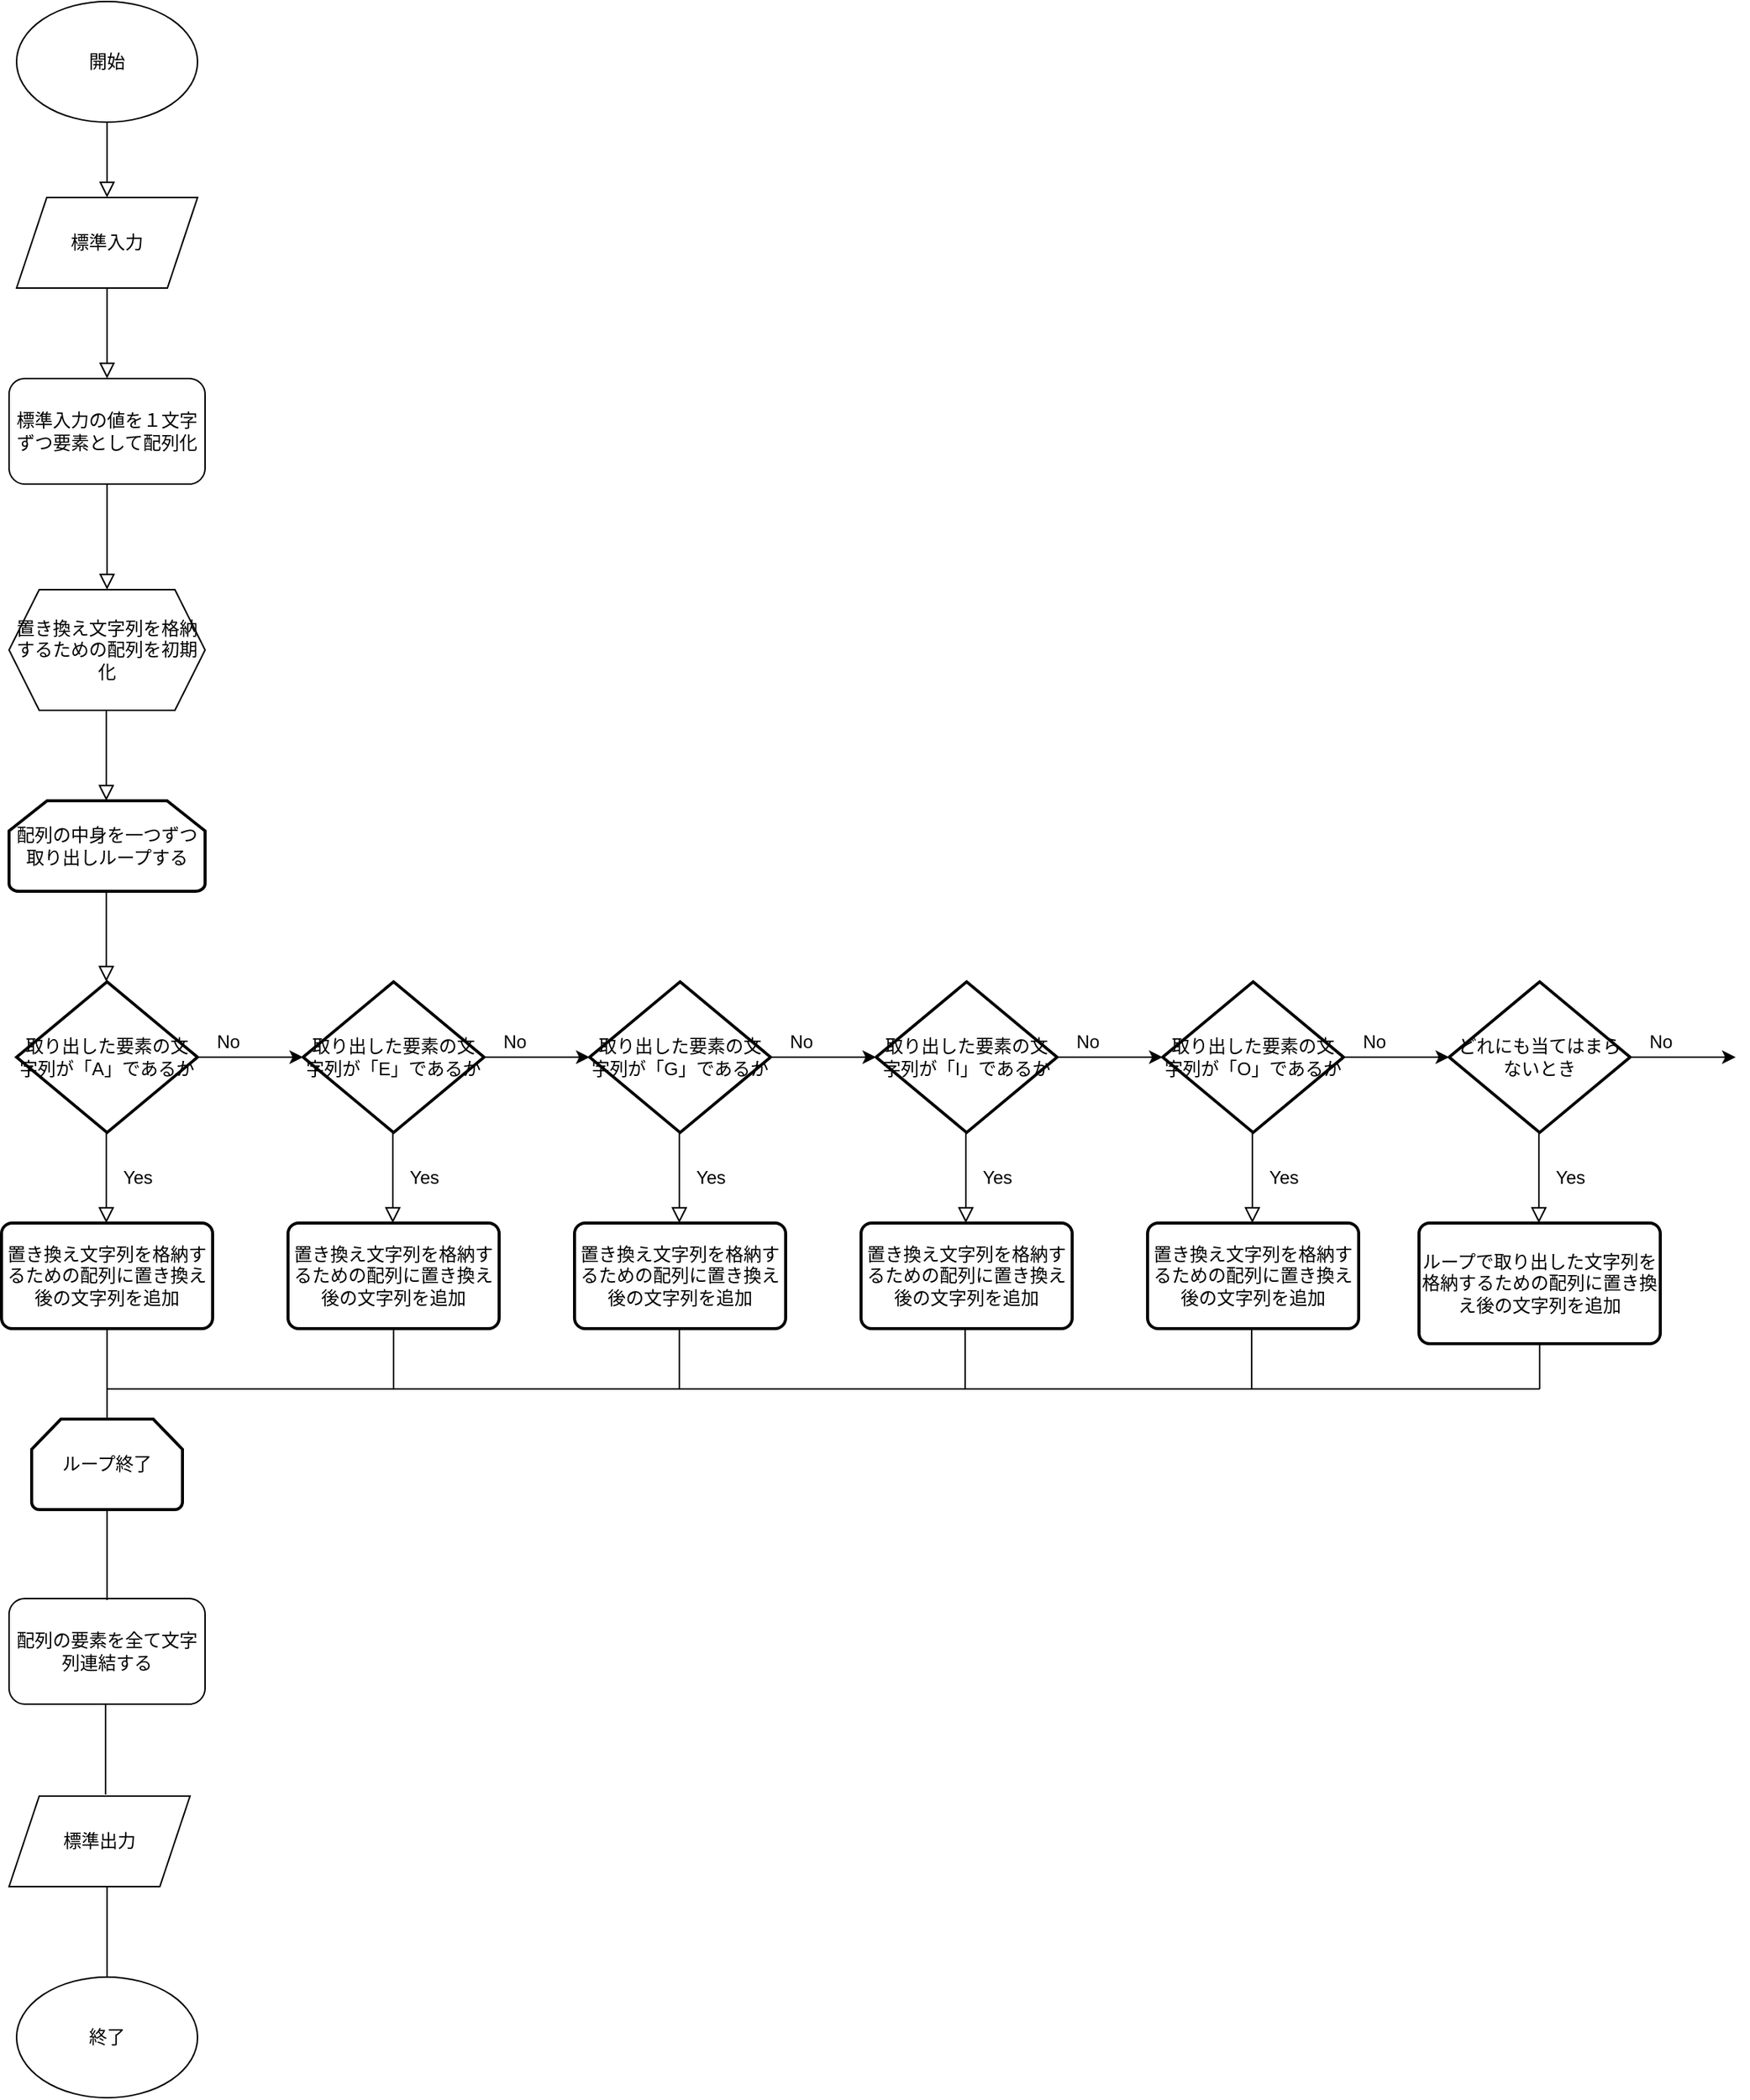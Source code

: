 <mxfile version="15.5.2" type="github">
  <diagram id="C5RBs43oDa-KdzZeNtuy" name="Page-1">
    <mxGraphModel dx="1426" dy="769" grid="1" gridSize="10" guides="1" tooltips="1" connect="1" arrows="1" fold="1" page="1" pageScale="1" pageWidth="827" pageHeight="1169" math="0" shadow="0">
      <root>
        <mxCell id="WIyWlLk6GJQsqaUBKTNV-0" />
        <mxCell id="WIyWlLk6GJQsqaUBKTNV-1" parent="WIyWlLk6GJQsqaUBKTNV-0" />
        <mxCell id="WIyWlLk6GJQsqaUBKTNV-2" value="" style="rounded=0;html=1;jettySize=auto;orthogonalLoop=1;fontSize=11;endArrow=block;endFill=0;endSize=8;strokeWidth=1;shadow=0;labelBackgroundColor=none;edgeStyle=orthogonalEdgeStyle;" parent="WIyWlLk6GJQsqaUBKTNV-1" edge="1">
          <mxGeometry relative="1" as="geometry">
            <mxPoint x="220" y="120" as="sourcePoint" />
            <mxPoint x="220" y="170" as="targetPoint" />
          </mxGeometry>
        </mxCell>
        <mxCell id="WIyWlLk6GJQsqaUBKTNV-4" value="" style="rounded=0;html=1;jettySize=auto;orthogonalLoop=1;fontSize=11;endArrow=block;endFill=0;endSize=8;strokeWidth=1;shadow=0;labelBackgroundColor=none;edgeStyle=orthogonalEdgeStyle;exitX=0.5;exitY=1;exitDx=0;exitDy=0;" parent="WIyWlLk6GJQsqaUBKTNV-1" source="WsvOxEXxFiNZ6iXjlZCP-1" edge="1">
          <mxGeometry y="20" relative="1" as="geometry">
            <mxPoint as="offset" />
            <mxPoint x="220" y="250" as="sourcePoint" />
            <mxPoint x="220" y="290" as="targetPoint" />
            <Array as="points" />
          </mxGeometry>
        </mxCell>
        <mxCell id="WIyWlLk6GJQsqaUBKTNV-7" value="標準入力の値を１文字ずつ要素として配列化" style="rounded=1;whiteSpace=wrap;html=1;fontSize=12;glass=0;strokeWidth=1;shadow=0;" parent="WIyWlLk6GJQsqaUBKTNV-1" vertex="1">
          <mxGeometry x="155" y="290" width="130" height="70" as="geometry" />
        </mxCell>
        <mxCell id="WIyWlLk6GJQsqaUBKTNV-8" value="" style="rounded=0;html=1;jettySize=auto;orthogonalLoop=1;fontSize=11;endArrow=block;endFill=0;endSize=8;strokeWidth=1;shadow=0;labelBackgroundColor=none;edgeStyle=orthogonalEdgeStyle;exitX=0.5;exitY=1;exitDx=0;exitDy=0;" parent="WIyWlLk6GJQsqaUBKTNV-1" source="WIyWlLk6GJQsqaUBKTNV-7" edge="1">
          <mxGeometry x="0.429" y="30" relative="1" as="geometry">
            <mxPoint as="offset" />
            <mxPoint x="220" y="370" as="sourcePoint" />
            <mxPoint x="220" y="430" as="targetPoint" />
          </mxGeometry>
        </mxCell>
        <mxCell id="WsvOxEXxFiNZ6iXjlZCP-0" value="開始" style="ellipse;whiteSpace=wrap;html=1;fontSize=12;" vertex="1" parent="WIyWlLk6GJQsqaUBKTNV-1">
          <mxGeometry x="160" y="40" width="120" height="80" as="geometry" />
        </mxCell>
        <mxCell id="WsvOxEXxFiNZ6iXjlZCP-1" value="標準入力" style="shape=parallelogram;perimeter=parallelogramPerimeter;whiteSpace=wrap;html=1;fixedSize=1;fontSize=12;" vertex="1" parent="WIyWlLk6GJQsqaUBKTNV-1">
          <mxGeometry x="160" y="170" width="120" height="60" as="geometry" />
        </mxCell>
        <mxCell id="WsvOxEXxFiNZ6iXjlZCP-2" value="置き換え文字列を格納するための配列を初期化" style="shape=hexagon;perimeter=hexagonPerimeter2;whiteSpace=wrap;html=1;fixedSize=1;fontSize=12;" vertex="1" parent="WIyWlLk6GJQsqaUBKTNV-1">
          <mxGeometry x="155" y="430" width="130" height="80" as="geometry" />
        </mxCell>
        <mxCell id="WsvOxEXxFiNZ6iXjlZCP-4" value="配列の中身を一つずつ取り出しループする" style="strokeWidth=2;html=1;shape=mxgraph.flowchart.loop_limit;whiteSpace=wrap;fontSize=12;" vertex="1" parent="WIyWlLk6GJQsqaUBKTNV-1">
          <mxGeometry x="155" y="570" width="130" height="60" as="geometry" />
        </mxCell>
        <mxCell id="WsvOxEXxFiNZ6iXjlZCP-5" value="" style="rounded=0;html=1;jettySize=auto;orthogonalLoop=1;fontSize=11;endArrow=block;endFill=0;endSize=8;strokeWidth=1;shadow=0;labelBackgroundColor=none;edgeStyle=orthogonalEdgeStyle;" edge="1" parent="WIyWlLk6GJQsqaUBKTNV-1">
          <mxGeometry x="0.429" y="30" relative="1" as="geometry">
            <mxPoint as="offset" />
            <mxPoint x="219.5" y="510" as="sourcePoint" />
            <mxPoint x="219.5" y="570" as="targetPoint" />
          </mxGeometry>
        </mxCell>
        <mxCell id="WsvOxEXxFiNZ6iXjlZCP-8" value="" style="rounded=0;html=1;jettySize=auto;orthogonalLoop=1;fontSize=11;endArrow=block;endFill=0;endSize=8;strokeWidth=1;shadow=0;labelBackgroundColor=none;edgeStyle=orthogonalEdgeStyle;" edge="1" parent="WIyWlLk6GJQsqaUBKTNV-1">
          <mxGeometry x="0.429" y="30" relative="1" as="geometry">
            <mxPoint as="offset" />
            <mxPoint x="219.5" y="630" as="sourcePoint" />
            <mxPoint x="219.5" y="690" as="targetPoint" />
          </mxGeometry>
        </mxCell>
        <mxCell id="WsvOxEXxFiNZ6iXjlZCP-9" value="取り出した要素の文字列が「A」であるか" style="strokeWidth=2;html=1;shape=mxgraph.flowchart.decision;whiteSpace=wrap;fontSize=12;" vertex="1" parent="WIyWlLk6GJQsqaUBKTNV-1">
          <mxGeometry x="160" y="690" width="120" height="100" as="geometry" />
        </mxCell>
        <mxCell id="WsvOxEXxFiNZ6iXjlZCP-10" value="" style="endArrow=none;html=1;rounded=0;fontSize=12;" edge="1" parent="WIyWlLk6GJQsqaUBKTNV-1">
          <mxGeometry width="50" height="50" relative="1" as="geometry">
            <mxPoint x="220" y="980" as="sourcePoint" />
            <mxPoint x="220" y="920" as="targetPoint" />
            <Array as="points">
              <mxPoint x="220" y="930" />
            </Array>
          </mxGeometry>
        </mxCell>
        <mxCell id="WsvOxEXxFiNZ6iXjlZCP-11" value="ループ終了" style="strokeWidth=2;html=1;shape=mxgraph.flowchart.loop_limit;whiteSpace=wrap;fontSize=12;" vertex="1" parent="WIyWlLk6GJQsqaUBKTNV-1">
          <mxGeometry x="170" y="980" width="100" height="60" as="geometry" />
        </mxCell>
        <mxCell id="WsvOxEXxFiNZ6iXjlZCP-12" value="" style="rounded=0;html=1;jettySize=auto;orthogonalLoop=1;fontSize=11;endArrow=block;endFill=0;endSize=8;strokeWidth=1;shadow=0;labelBackgroundColor=none;edgeStyle=orthogonalEdgeStyle;" edge="1" parent="WIyWlLk6GJQsqaUBKTNV-1">
          <mxGeometry x="0.429" y="30" relative="1" as="geometry">
            <mxPoint as="offset" />
            <mxPoint x="219.5" y="790" as="sourcePoint" />
            <mxPoint x="219.5" y="850" as="targetPoint" />
          </mxGeometry>
        </mxCell>
        <mxCell id="WsvOxEXxFiNZ6iXjlZCP-13" value="置き換え文字列を格納するための配列に置き換え後の文字列を追加" style="rounded=1;whiteSpace=wrap;html=1;absoluteArcSize=1;arcSize=14;strokeWidth=2;fontSize=12;" vertex="1" parent="WIyWlLk6GJQsqaUBKTNV-1">
          <mxGeometry x="150" y="850" width="140" height="70" as="geometry" />
        </mxCell>
        <mxCell id="WsvOxEXxFiNZ6iXjlZCP-14" value="Yes" style="text;html=1;align=center;verticalAlign=middle;resizable=0;points=[];autosize=1;strokeColor=none;fillColor=none;fontSize=12;" vertex="1" parent="WIyWlLk6GJQsqaUBKTNV-1">
          <mxGeometry x="220" y="810" width="40" height="20" as="geometry" />
        </mxCell>
        <mxCell id="WsvOxEXxFiNZ6iXjlZCP-16" value="" style="endArrow=classic;html=1;rounded=0;fontSize=12;" edge="1" parent="WIyWlLk6GJQsqaUBKTNV-1">
          <mxGeometry width="50" height="50" relative="1" as="geometry">
            <mxPoint x="280" y="740" as="sourcePoint" />
            <mxPoint x="350" y="740" as="targetPoint" />
          </mxGeometry>
        </mxCell>
        <mxCell id="WsvOxEXxFiNZ6iXjlZCP-17" value="No" style="text;html=1;align=center;verticalAlign=middle;resizable=0;points=[];autosize=1;strokeColor=none;fillColor=none;fontSize=12;" vertex="1" parent="WIyWlLk6GJQsqaUBKTNV-1">
          <mxGeometry x="285" y="720" width="30" height="20" as="geometry" />
        </mxCell>
        <mxCell id="WsvOxEXxFiNZ6iXjlZCP-18" value="取り出した要素の文字列が「E」であるか" style="strokeWidth=2;html=1;shape=mxgraph.flowchart.decision;whiteSpace=wrap;fontSize=12;" vertex="1" parent="WIyWlLk6GJQsqaUBKTNV-1">
          <mxGeometry x="350" y="690" width="120" height="100" as="geometry" />
        </mxCell>
        <mxCell id="WsvOxEXxFiNZ6iXjlZCP-19" value="" style="rounded=0;html=1;jettySize=auto;orthogonalLoop=1;fontSize=11;endArrow=block;endFill=0;endSize=8;strokeWidth=1;shadow=0;labelBackgroundColor=none;edgeStyle=orthogonalEdgeStyle;" edge="1" parent="WIyWlLk6GJQsqaUBKTNV-1">
          <mxGeometry x="0.429" y="30" relative="1" as="geometry">
            <mxPoint as="offset" />
            <mxPoint x="409.5" y="790" as="sourcePoint" />
            <mxPoint x="409.5" y="850" as="targetPoint" />
          </mxGeometry>
        </mxCell>
        <mxCell id="WsvOxEXxFiNZ6iXjlZCP-20" value="置き換え文字列を格納するための配列に置き換え後の文字列を追加" style="rounded=1;whiteSpace=wrap;html=1;absoluteArcSize=1;arcSize=14;strokeWidth=2;fontSize=12;" vertex="1" parent="WIyWlLk6GJQsqaUBKTNV-1">
          <mxGeometry x="340" y="850" width="140" height="70" as="geometry" />
        </mxCell>
        <mxCell id="WsvOxEXxFiNZ6iXjlZCP-21" value="Yes" style="text;html=1;align=center;verticalAlign=middle;resizable=0;points=[];autosize=1;strokeColor=none;fillColor=none;fontSize=12;" vertex="1" parent="WIyWlLk6GJQsqaUBKTNV-1">
          <mxGeometry x="410" y="810" width="40" height="20" as="geometry" />
        </mxCell>
        <mxCell id="WsvOxEXxFiNZ6iXjlZCP-22" value="" style="endArrow=classic;html=1;rounded=0;fontSize=12;" edge="1" parent="WIyWlLk6GJQsqaUBKTNV-1">
          <mxGeometry width="50" height="50" relative="1" as="geometry">
            <mxPoint x="470" y="740" as="sourcePoint" />
            <mxPoint x="540" y="740" as="targetPoint" />
          </mxGeometry>
        </mxCell>
        <mxCell id="WsvOxEXxFiNZ6iXjlZCP-23" value="No" style="text;html=1;align=center;verticalAlign=middle;resizable=0;points=[];autosize=1;strokeColor=none;fillColor=none;fontSize=12;" vertex="1" parent="WIyWlLk6GJQsqaUBKTNV-1">
          <mxGeometry x="475" y="720" width="30" height="20" as="geometry" />
        </mxCell>
        <mxCell id="WsvOxEXxFiNZ6iXjlZCP-24" value="取り出した要素の文字列が「G」であるか" style="strokeWidth=2;html=1;shape=mxgraph.flowchart.decision;whiteSpace=wrap;fontSize=12;" vertex="1" parent="WIyWlLk6GJQsqaUBKTNV-1">
          <mxGeometry x="540" y="690" width="120" height="100" as="geometry" />
        </mxCell>
        <mxCell id="WsvOxEXxFiNZ6iXjlZCP-25" value="" style="rounded=0;html=1;jettySize=auto;orthogonalLoop=1;fontSize=11;endArrow=block;endFill=0;endSize=8;strokeWidth=1;shadow=0;labelBackgroundColor=none;edgeStyle=orthogonalEdgeStyle;" edge="1" parent="WIyWlLk6GJQsqaUBKTNV-1">
          <mxGeometry x="0.429" y="30" relative="1" as="geometry">
            <mxPoint as="offset" />
            <mxPoint x="599.5" y="790" as="sourcePoint" />
            <mxPoint x="599.5" y="850" as="targetPoint" />
          </mxGeometry>
        </mxCell>
        <mxCell id="WsvOxEXxFiNZ6iXjlZCP-26" value="置き換え文字列を格納するための配列に置き換え後の文字列を追加" style="rounded=1;whiteSpace=wrap;html=1;absoluteArcSize=1;arcSize=14;strokeWidth=2;fontSize=12;" vertex="1" parent="WIyWlLk6GJQsqaUBKTNV-1">
          <mxGeometry x="530" y="850" width="140" height="70" as="geometry" />
        </mxCell>
        <mxCell id="WsvOxEXxFiNZ6iXjlZCP-27" value="Yes" style="text;html=1;align=center;verticalAlign=middle;resizable=0;points=[];autosize=1;strokeColor=none;fillColor=none;fontSize=12;" vertex="1" parent="WIyWlLk6GJQsqaUBKTNV-1">
          <mxGeometry x="600" y="810" width="40" height="20" as="geometry" />
        </mxCell>
        <mxCell id="WsvOxEXxFiNZ6iXjlZCP-28" value="" style="endArrow=classic;html=1;rounded=0;fontSize=12;" edge="1" parent="WIyWlLk6GJQsqaUBKTNV-1">
          <mxGeometry width="50" height="50" relative="1" as="geometry">
            <mxPoint x="660" y="740" as="sourcePoint" />
            <mxPoint x="730" y="740" as="targetPoint" />
          </mxGeometry>
        </mxCell>
        <mxCell id="WsvOxEXxFiNZ6iXjlZCP-29" value="No" style="text;html=1;align=center;verticalAlign=middle;resizable=0;points=[];autosize=1;strokeColor=none;fillColor=none;fontSize=12;" vertex="1" parent="WIyWlLk6GJQsqaUBKTNV-1">
          <mxGeometry x="665" y="720" width="30" height="20" as="geometry" />
        </mxCell>
        <mxCell id="WsvOxEXxFiNZ6iXjlZCP-30" value="取り出した要素の文字列が「I」であるか" style="strokeWidth=2;html=1;shape=mxgraph.flowchart.decision;whiteSpace=wrap;fontSize=12;" vertex="1" parent="WIyWlLk6GJQsqaUBKTNV-1">
          <mxGeometry x="730" y="690" width="120" height="100" as="geometry" />
        </mxCell>
        <mxCell id="WsvOxEXxFiNZ6iXjlZCP-31" value="" style="rounded=0;html=1;jettySize=auto;orthogonalLoop=1;fontSize=11;endArrow=block;endFill=0;endSize=8;strokeWidth=1;shadow=0;labelBackgroundColor=none;edgeStyle=orthogonalEdgeStyle;" edge="1" parent="WIyWlLk6GJQsqaUBKTNV-1">
          <mxGeometry x="0.429" y="30" relative="1" as="geometry">
            <mxPoint as="offset" />
            <mxPoint x="789.5" y="790" as="sourcePoint" />
            <mxPoint x="789.5" y="850" as="targetPoint" />
          </mxGeometry>
        </mxCell>
        <mxCell id="WsvOxEXxFiNZ6iXjlZCP-32" value="置き換え文字列を格納するための配列に置き換え後の文字列を追加" style="rounded=1;whiteSpace=wrap;html=1;absoluteArcSize=1;arcSize=14;strokeWidth=2;fontSize=12;" vertex="1" parent="WIyWlLk6GJQsqaUBKTNV-1">
          <mxGeometry x="720" y="850" width="140" height="70" as="geometry" />
        </mxCell>
        <mxCell id="WsvOxEXxFiNZ6iXjlZCP-33" value="Yes" style="text;html=1;align=center;verticalAlign=middle;resizable=0;points=[];autosize=1;strokeColor=none;fillColor=none;fontSize=12;" vertex="1" parent="WIyWlLk6GJQsqaUBKTNV-1">
          <mxGeometry x="790" y="810" width="40" height="20" as="geometry" />
        </mxCell>
        <mxCell id="WsvOxEXxFiNZ6iXjlZCP-34" value="" style="endArrow=classic;html=1;rounded=0;fontSize=12;" edge="1" parent="WIyWlLk6GJQsqaUBKTNV-1">
          <mxGeometry width="50" height="50" relative="1" as="geometry">
            <mxPoint x="850" y="740" as="sourcePoint" />
            <mxPoint x="920" y="740" as="targetPoint" />
          </mxGeometry>
        </mxCell>
        <mxCell id="WsvOxEXxFiNZ6iXjlZCP-35" value="No" style="text;html=1;align=center;verticalAlign=middle;resizable=0;points=[];autosize=1;strokeColor=none;fillColor=none;fontSize=12;" vertex="1" parent="WIyWlLk6GJQsqaUBKTNV-1">
          <mxGeometry x="855" y="720" width="30" height="20" as="geometry" />
        </mxCell>
        <mxCell id="WsvOxEXxFiNZ6iXjlZCP-36" value="取り出した要素の文字列が「O」であるか" style="strokeWidth=2;html=1;shape=mxgraph.flowchart.decision;whiteSpace=wrap;fontSize=12;" vertex="1" parent="WIyWlLk6GJQsqaUBKTNV-1">
          <mxGeometry x="920" y="690" width="120" height="100" as="geometry" />
        </mxCell>
        <mxCell id="WsvOxEXxFiNZ6iXjlZCP-37" value="" style="rounded=0;html=1;jettySize=auto;orthogonalLoop=1;fontSize=11;endArrow=block;endFill=0;endSize=8;strokeWidth=1;shadow=0;labelBackgroundColor=none;edgeStyle=orthogonalEdgeStyle;" edge="1" parent="WIyWlLk6GJQsqaUBKTNV-1">
          <mxGeometry x="0.429" y="30" relative="1" as="geometry">
            <mxPoint as="offset" />
            <mxPoint x="979.5" y="790" as="sourcePoint" />
            <mxPoint x="979.5" y="850" as="targetPoint" />
          </mxGeometry>
        </mxCell>
        <mxCell id="WsvOxEXxFiNZ6iXjlZCP-38" value="置き換え文字列を格納するための配列に置き換え後の文字列を追加" style="rounded=1;whiteSpace=wrap;html=1;absoluteArcSize=1;arcSize=14;strokeWidth=2;fontSize=12;" vertex="1" parent="WIyWlLk6GJQsqaUBKTNV-1">
          <mxGeometry x="910" y="850" width="140" height="70" as="geometry" />
        </mxCell>
        <mxCell id="WsvOxEXxFiNZ6iXjlZCP-39" value="Yes" style="text;html=1;align=center;verticalAlign=middle;resizable=0;points=[];autosize=1;strokeColor=none;fillColor=none;fontSize=12;" vertex="1" parent="WIyWlLk6GJQsqaUBKTNV-1">
          <mxGeometry x="980" y="810" width="40" height="20" as="geometry" />
        </mxCell>
        <mxCell id="WsvOxEXxFiNZ6iXjlZCP-40" value="" style="endArrow=classic;html=1;rounded=0;fontSize=12;" edge="1" parent="WIyWlLk6GJQsqaUBKTNV-1">
          <mxGeometry width="50" height="50" relative="1" as="geometry">
            <mxPoint x="1040" y="740" as="sourcePoint" />
            <mxPoint x="1110" y="740" as="targetPoint" />
          </mxGeometry>
        </mxCell>
        <mxCell id="WsvOxEXxFiNZ6iXjlZCP-41" value="No" style="text;html=1;align=center;verticalAlign=middle;resizable=0;points=[];autosize=1;strokeColor=none;fillColor=none;fontSize=12;" vertex="1" parent="WIyWlLk6GJQsqaUBKTNV-1">
          <mxGeometry x="1045" y="720" width="30" height="20" as="geometry" />
        </mxCell>
        <mxCell id="WsvOxEXxFiNZ6iXjlZCP-42" value="どれにも当てはまらないとき" style="strokeWidth=2;html=1;shape=mxgraph.flowchart.decision;whiteSpace=wrap;fontSize=12;" vertex="1" parent="WIyWlLk6GJQsqaUBKTNV-1">
          <mxGeometry x="1110" y="690" width="120" height="100" as="geometry" />
        </mxCell>
        <mxCell id="WsvOxEXxFiNZ6iXjlZCP-43" value="" style="rounded=0;html=1;jettySize=auto;orthogonalLoop=1;fontSize=11;endArrow=block;endFill=0;endSize=8;strokeWidth=1;shadow=0;labelBackgroundColor=none;edgeStyle=orthogonalEdgeStyle;" edge="1" parent="WIyWlLk6GJQsqaUBKTNV-1">
          <mxGeometry x="0.429" y="30" relative="1" as="geometry">
            <mxPoint as="offset" />
            <mxPoint x="1169.5" y="790" as="sourcePoint" />
            <mxPoint x="1169.5" y="850" as="targetPoint" />
          </mxGeometry>
        </mxCell>
        <mxCell id="WsvOxEXxFiNZ6iXjlZCP-44" value="ループで取り出した文字列を格納するための配列に置き換え後の文字列を追加" style="rounded=1;whiteSpace=wrap;html=1;absoluteArcSize=1;arcSize=14;strokeWidth=2;fontSize=12;" vertex="1" parent="WIyWlLk6GJQsqaUBKTNV-1">
          <mxGeometry x="1090" y="850" width="160" height="80" as="geometry" />
        </mxCell>
        <mxCell id="WsvOxEXxFiNZ6iXjlZCP-45" value="Yes" style="text;html=1;align=center;verticalAlign=middle;resizable=0;points=[];autosize=1;strokeColor=none;fillColor=none;fontSize=12;" vertex="1" parent="WIyWlLk6GJQsqaUBKTNV-1">
          <mxGeometry x="1170" y="810" width="40" height="20" as="geometry" />
        </mxCell>
        <mxCell id="WsvOxEXxFiNZ6iXjlZCP-46" value="" style="endArrow=classic;html=1;rounded=0;fontSize=12;" edge="1" parent="WIyWlLk6GJQsqaUBKTNV-1">
          <mxGeometry width="50" height="50" relative="1" as="geometry">
            <mxPoint x="1230" y="740" as="sourcePoint" />
            <mxPoint x="1300" y="740" as="targetPoint" />
          </mxGeometry>
        </mxCell>
        <mxCell id="WsvOxEXxFiNZ6iXjlZCP-47" value="No" style="text;html=1;align=center;verticalAlign=middle;resizable=0;points=[];autosize=1;strokeColor=none;fillColor=none;fontSize=12;" vertex="1" parent="WIyWlLk6GJQsqaUBKTNV-1">
          <mxGeometry x="1235" y="720" width="30" height="20" as="geometry" />
        </mxCell>
        <mxCell id="WsvOxEXxFiNZ6iXjlZCP-48" value="" style="endArrow=none;html=1;rounded=0;fontSize=12;" edge="1" parent="WIyWlLk6GJQsqaUBKTNV-1">
          <mxGeometry width="50" height="50" relative="1" as="geometry">
            <mxPoint x="220" y="960" as="sourcePoint" />
            <mxPoint x="1170" y="960" as="targetPoint" />
          </mxGeometry>
        </mxCell>
        <mxCell id="WsvOxEXxFiNZ6iXjlZCP-49" value="" style="endArrow=none;html=1;rounded=0;fontSize=12;entryX=0.5;entryY=1;entryDx=0;entryDy=0;" edge="1" parent="WIyWlLk6GJQsqaUBKTNV-1" target="WsvOxEXxFiNZ6iXjlZCP-20">
          <mxGeometry width="50" height="50" relative="1" as="geometry">
            <mxPoint x="410" y="960" as="sourcePoint" />
            <mxPoint x="460" y="910" as="targetPoint" />
          </mxGeometry>
        </mxCell>
        <mxCell id="WsvOxEXxFiNZ6iXjlZCP-50" value="" style="endArrow=none;html=1;rounded=0;fontSize=12;entryX=0.5;entryY=1;entryDx=0;entryDy=0;" edge="1" parent="WIyWlLk6GJQsqaUBKTNV-1">
          <mxGeometry width="50" height="50" relative="1" as="geometry">
            <mxPoint x="599.5" y="960" as="sourcePoint" />
            <mxPoint x="599.5" y="920" as="targetPoint" />
          </mxGeometry>
        </mxCell>
        <mxCell id="WsvOxEXxFiNZ6iXjlZCP-51" value="" style="endArrow=none;html=1;rounded=0;fontSize=12;entryX=0.5;entryY=1;entryDx=0;entryDy=0;" edge="1" parent="WIyWlLk6GJQsqaUBKTNV-1">
          <mxGeometry width="50" height="50" relative="1" as="geometry">
            <mxPoint x="789" y="960" as="sourcePoint" />
            <mxPoint x="789" y="920" as="targetPoint" />
          </mxGeometry>
        </mxCell>
        <mxCell id="WsvOxEXxFiNZ6iXjlZCP-52" value="" style="endArrow=none;html=1;rounded=0;fontSize=12;entryX=0.5;entryY=1;entryDx=0;entryDy=0;" edge="1" parent="WIyWlLk6GJQsqaUBKTNV-1">
          <mxGeometry width="50" height="50" relative="1" as="geometry">
            <mxPoint x="979" y="960" as="sourcePoint" />
            <mxPoint x="979" y="920" as="targetPoint" />
          </mxGeometry>
        </mxCell>
        <mxCell id="WsvOxEXxFiNZ6iXjlZCP-53" value="" style="endArrow=none;html=1;rounded=0;fontSize=12;" edge="1" parent="WIyWlLk6GJQsqaUBKTNV-1">
          <mxGeometry width="50" height="50" relative="1" as="geometry">
            <mxPoint x="1170" y="960" as="sourcePoint" />
            <mxPoint x="1170" y="930" as="targetPoint" />
          </mxGeometry>
        </mxCell>
        <mxCell id="WsvOxEXxFiNZ6iXjlZCP-54" value="配列の要素を全て文字列連結する" style="rounded=1;whiteSpace=wrap;html=1;fontSize=12;glass=0;strokeWidth=1;shadow=0;" vertex="1" parent="WIyWlLk6GJQsqaUBKTNV-1">
          <mxGeometry x="155" y="1099" width="130" height="70" as="geometry" />
        </mxCell>
        <mxCell id="WsvOxEXxFiNZ6iXjlZCP-55" value="" style="endArrow=none;html=1;rounded=0;fontSize=12;" edge="1" parent="WIyWlLk6GJQsqaUBKTNV-1">
          <mxGeometry width="50" height="50" relative="1" as="geometry">
            <mxPoint x="220" y="1100" as="sourcePoint" />
            <mxPoint x="220" y="1040" as="targetPoint" />
            <Array as="points">
              <mxPoint x="220" y="1050" />
            </Array>
          </mxGeometry>
        </mxCell>
        <mxCell id="WsvOxEXxFiNZ6iXjlZCP-56" value="" style="endArrow=none;html=1;rounded=0;fontSize=12;" edge="1" parent="WIyWlLk6GJQsqaUBKTNV-1">
          <mxGeometry width="50" height="50" relative="1" as="geometry">
            <mxPoint x="219" y="1229" as="sourcePoint" />
            <mxPoint x="219" y="1169" as="targetPoint" />
            <Array as="points">
              <mxPoint x="219" y="1179" />
            </Array>
          </mxGeometry>
        </mxCell>
        <mxCell id="WsvOxEXxFiNZ6iXjlZCP-57" value="標準出力" style="shape=parallelogram;perimeter=parallelogramPerimeter;whiteSpace=wrap;html=1;fixedSize=1;fontSize=12;" vertex="1" parent="WIyWlLk6GJQsqaUBKTNV-1">
          <mxGeometry x="155" y="1230" width="120" height="60" as="geometry" />
        </mxCell>
        <mxCell id="WsvOxEXxFiNZ6iXjlZCP-58" value="終了" style="ellipse;whiteSpace=wrap;html=1;fontSize=12;" vertex="1" parent="WIyWlLk6GJQsqaUBKTNV-1">
          <mxGeometry x="160" y="1350" width="120" height="80" as="geometry" />
        </mxCell>
        <mxCell id="WsvOxEXxFiNZ6iXjlZCP-59" value="" style="endArrow=none;html=1;rounded=0;fontSize=12;" edge="1" parent="WIyWlLk6GJQsqaUBKTNV-1">
          <mxGeometry width="50" height="50" relative="1" as="geometry">
            <mxPoint x="220" y="1350" as="sourcePoint" />
            <mxPoint x="220" y="1290" as="targetPoint" />
            <Array as="points">
              <mxPoint x="220" y="1300" />
            </Array>
          </mxGeometry>
        </mxCell>
      </root>
    </mxGraphModel>
  </diagram>
</mxfile>
